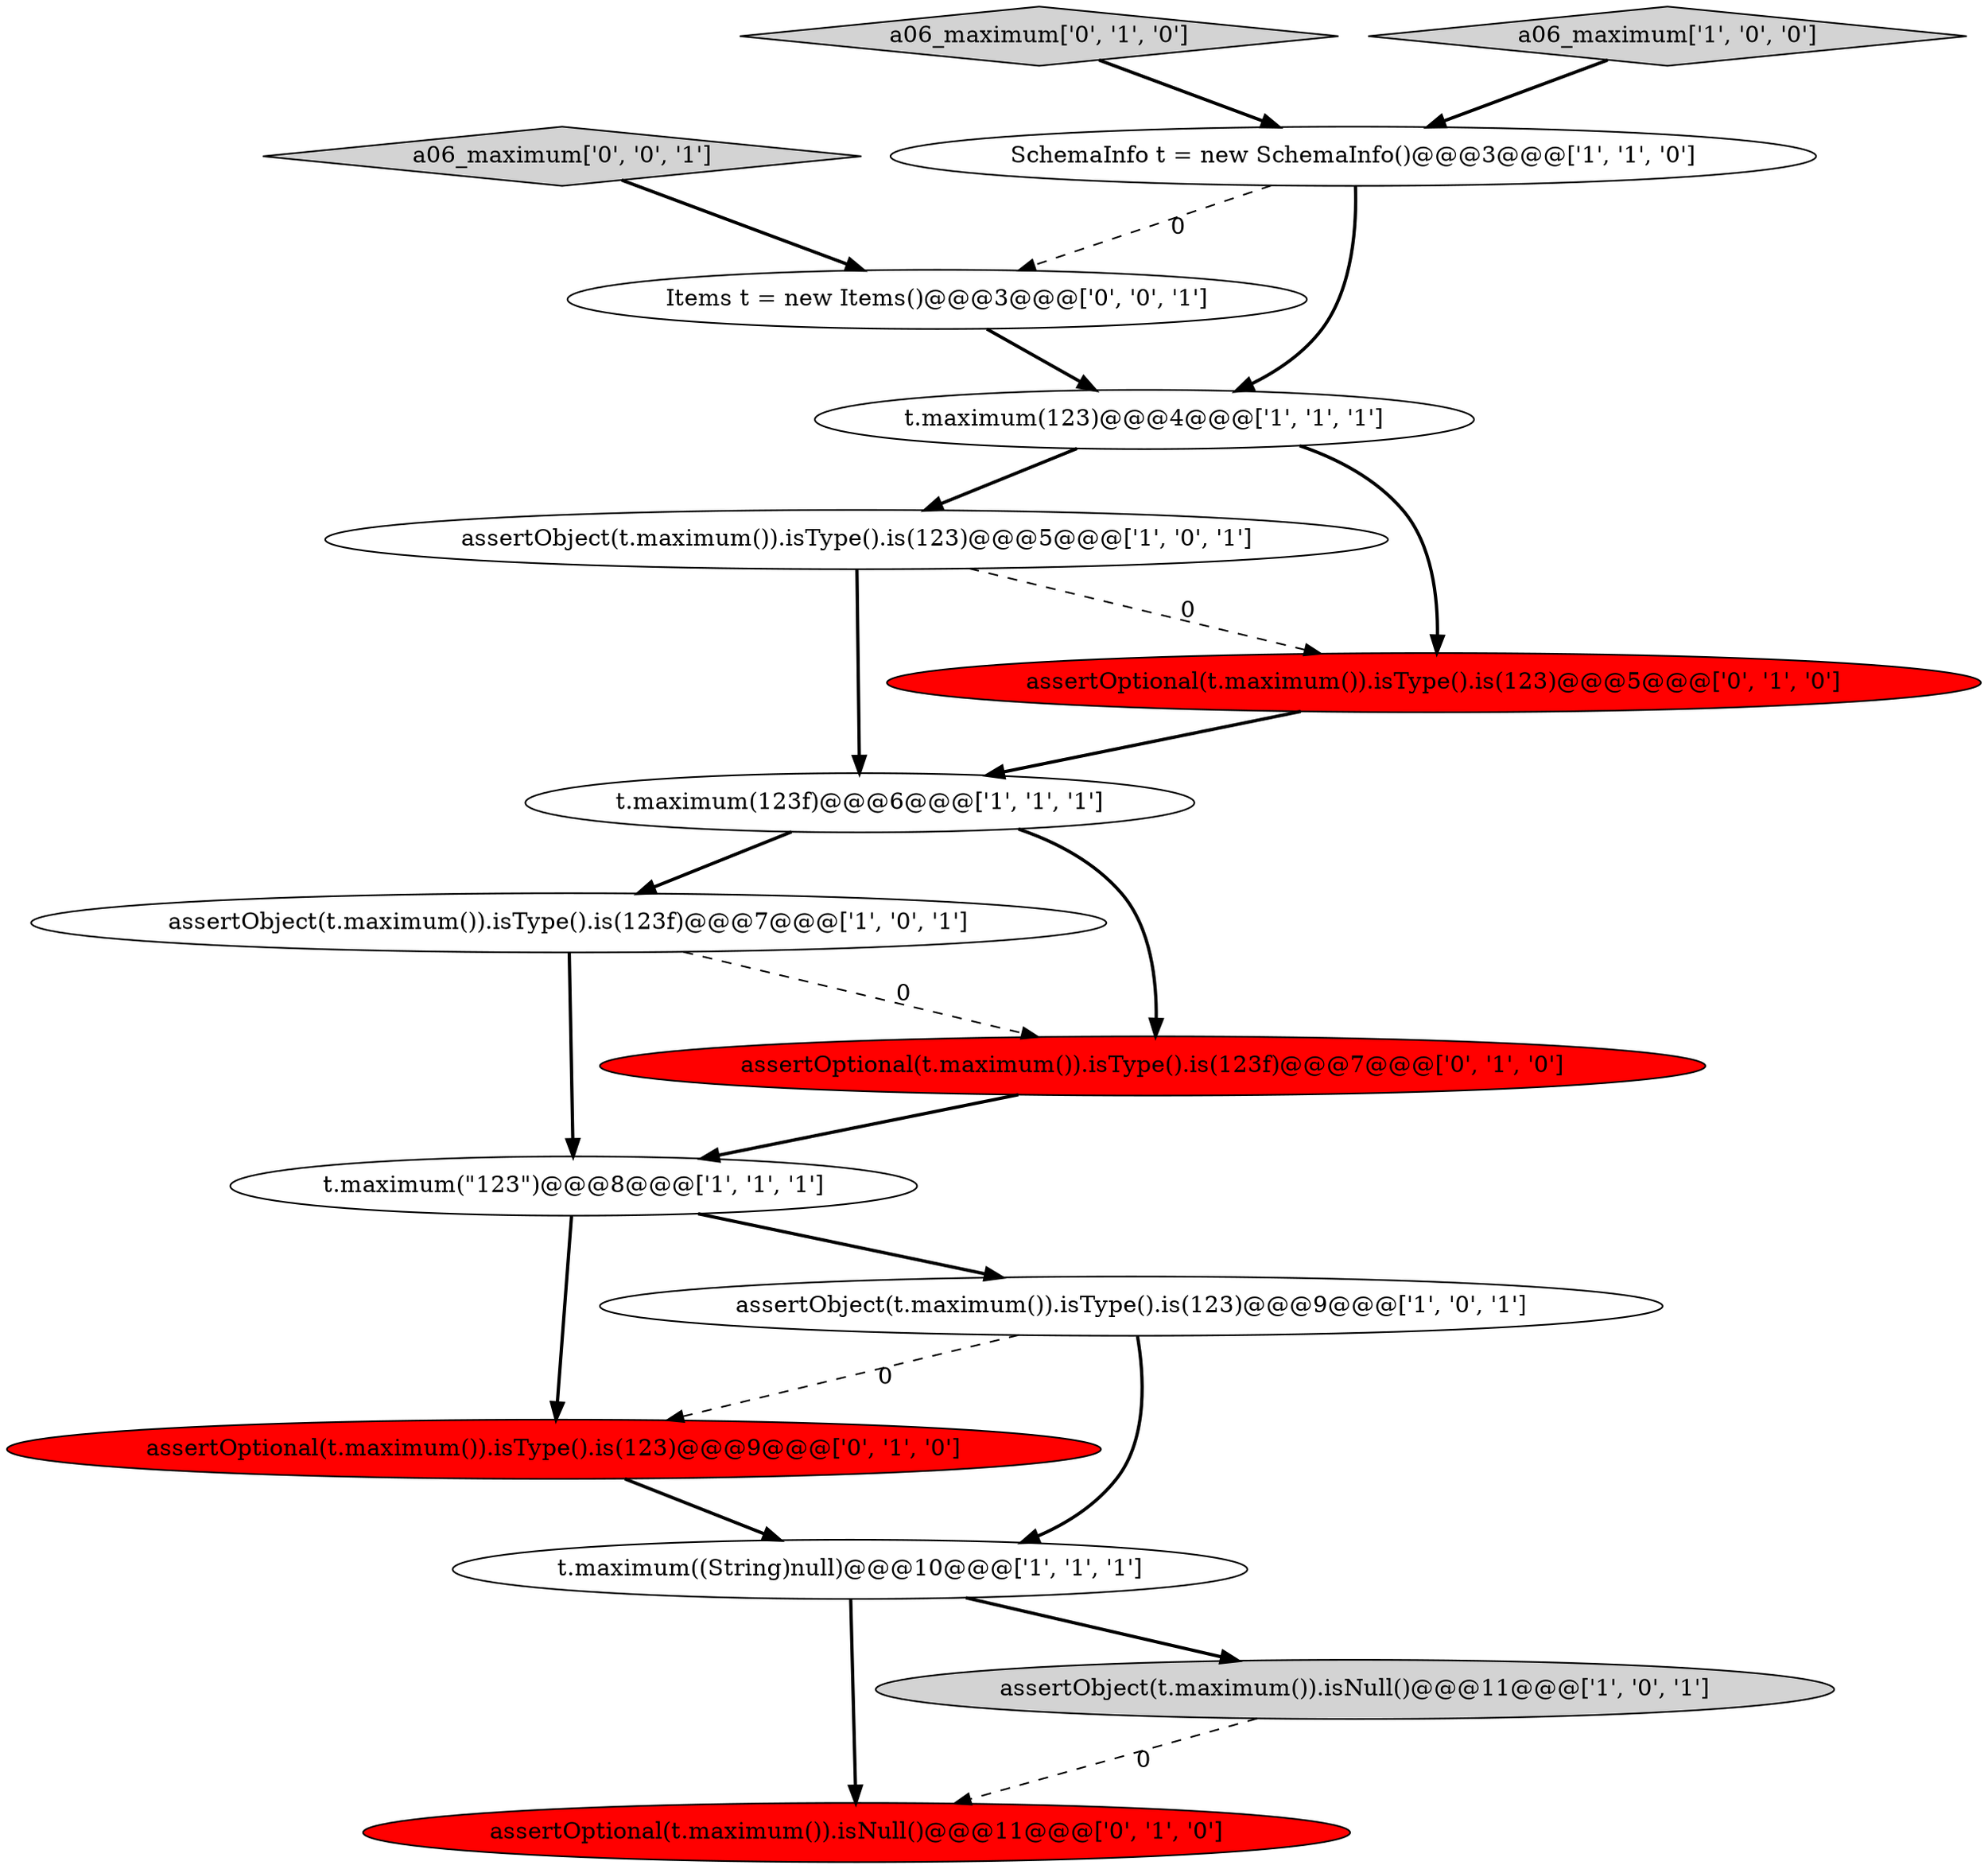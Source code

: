 digraph {
16 [style = filled, label = "a06_maximum['0', '0', '1']", fillcolor = lightgray, shape = diamond image = "AAA0AAABBB3BBB"];
1 [style = filled, label = "assertObject(t.maximum()).isType().is(123)@@@5@@@['1', '0', '1']", fillcolor = white, shape = ellipse image = "AAA0AAABBB1BBB"];
12 [style = filled, label = "assertOptional(t.maximum()).isType().is(123)@@@9@@@['0', '1', '0']", fillcolor = red, shape = ellipse image = "AAA1AAABBB2BBB"];
6 [style = filled, label = "t.maximum((String)null)@@@10@@@['1', '1', '1']", fillcolor = white, shape = ellipse image = "AAA0AAABBB1BBB"];
11 [style = filled, label = "assertOptional(t.maximum()).isType().is(123)@@@5@@@['0', '1', '0']", fillcolor = red, shape = ellipse image = "AAA1AAABBB2BBB"];
15 [style = filled, label = "Items t = new Items()@@@3@@@['0', '0', '1']", fillcolor = white, shape = ellipse image = "AAA0AAABBB3BBB"];
2 [style = filled, label = "assertObject(t.maximum()).isType().is(123f)@@@7@@@['1', '0', '1']", fillcolor = white, shape = ellipse image = "AAA0AAABBB1BBB"];
10 [style = filled, label = "a06_maximum['0', '1', '0']", fillcolor = lightgray, shape = diamond image = "AAA0AAABBB2BBB"];
9 [style = filled, label = "SchemaInfo t = new SchemaInfo()@@@3@@@['1', '1', '0']", fillcolor = white, shape = ellipse image = "AAA0AAABBB1BBB"];
13 [style = filled, label = "assertOptional(t.maximum()).isType().is(123f)@@@7@@@['0', '1', '0']", fillcolor = red, shape = ellipse image = "AAA1AAABBB2BBB"];
8 [style = filled, label = "t.maximum(123f)@@@6@@@['1', '1', '1']", fillcolor = white, shape = ellipse image = "AAA0AAABBB1BBB"];
3 [style = filled, label = "t.maximum(\"123\")@@@8@@@['1', '1', '1']", fillcolor = white, shape = ellipse image = "AAA0AAABBB1BBB"];
14 [style = filled, label = "assertOptional(t.maximum()).isNull()@@@11@@@['0', '1', '0']", fillcolor = red, shape = ellipse image = "AAA1AAABBB2BBB"];
0 [style = filled, label = "t.maximum(123)@@@4@@@['1', '1', '1']", fillcolor = white, shape = ellipse image = "AAA0AAABBB1BBB"];
7 [style = filled, label = "assertObject(t.maximum()).isType().is(123)@@@9@@@['1', '0', '1']", fillcolor = white, shape = ellipse image = "AAA0AAABBB1BBB"];
4 [style = filled, label = "assertObject(t.maximum()).isNull()@@@11@@@['1', '0', '1']", fillcolor = lightgray, shape = ellipse image = "AAA0AAABBB1BBB"];
5 [style = filled, label = "a06_maximum['1', '0', '0']", fillcolor = lightgray, shape = diamond image = "AAA0AAABBB1BBB"];
16->15 [style = bold, label=""];
1->8 [style = bold, label=""];
9->0 [style = bold, label=""];
5->9 [style = bold, label=""];
2->3 [style = bold, label=""];
0->11 [style = bold, label=""];
3->12 [style = bold, label=""];
12->6 [style = bold, label=""];
6->14 [style = bold, label=""];
6->4 [style = bold, label=""];
13->3 [style = bold, label=""];
8->2 [style = bold, label=""];
3->7 [style = bold, label=""];
1->11 [style = dashed, label="0"];
0->1 [style = bold, label=""];
2->13 [style = dashed, label="0"];
15->0 [style = bold, label=""];
7->6 [style = bold, label=""];
7->12 [style = dashed, label="0"];
11->8 [style = bold, label=""];
4->14 [style = dashed, label="0"];
10->9 [style = bold, label=""];
8->13 [style = bold, label=""];
9->15 [style = dashed, label="0"];
}
